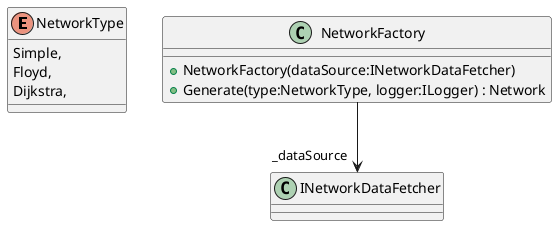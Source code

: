 @startuml
enum NetworkType {
    Simple,
    Floyd,
    Dijkstra,
}
class NetworkFactory {
    + NetworkFactory(dataSource:INetworkDataFetcher)
    + Generate(type:NetworkType, logger:ILogger) : Network
}
NetworkFactory --> "_dataSource" INetworkDataFetcher
@enduml
